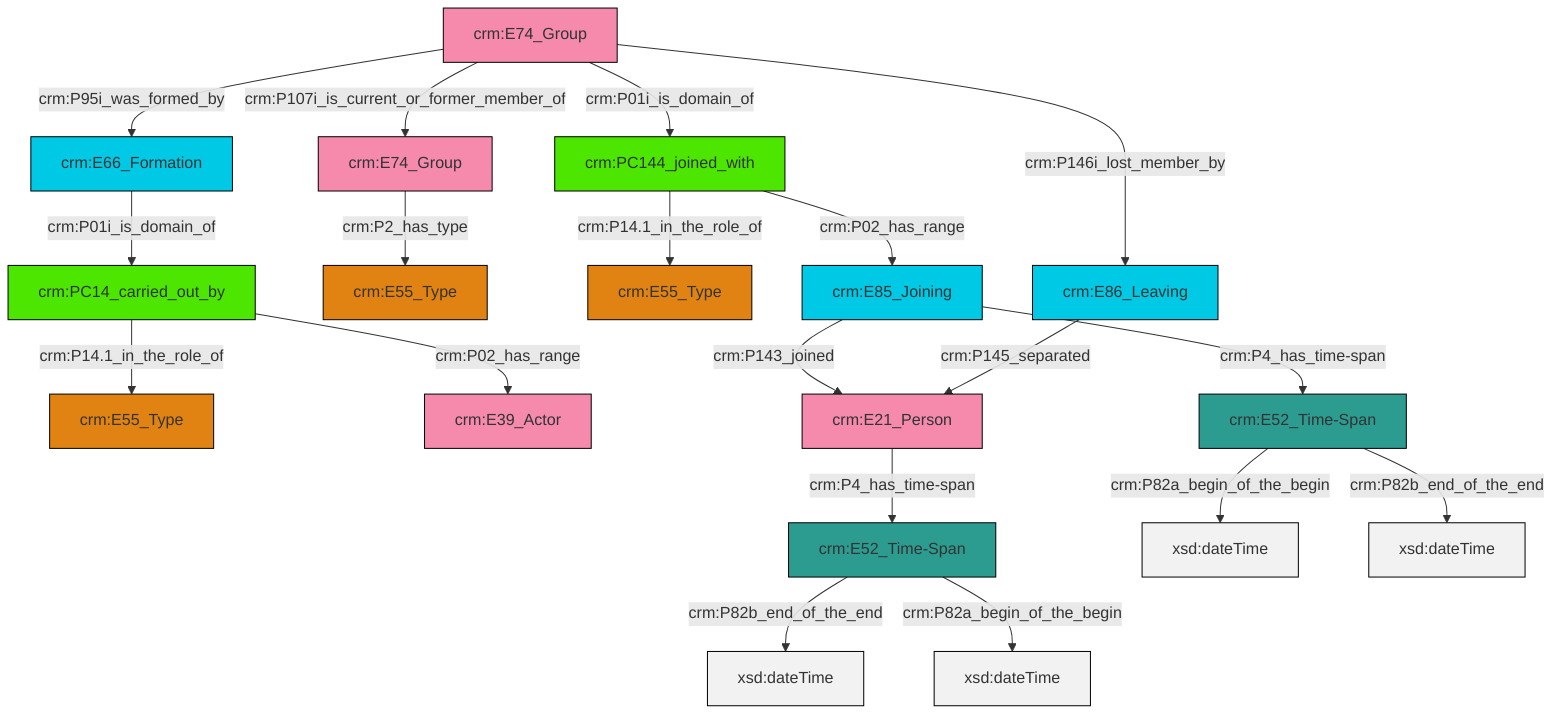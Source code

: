 graph TD
classDef Literal fill:#f2f2f2,stroke:#000000;
classDef CRM_Entity fill:#FFFFFF,stroke:#000000;
classDef Temporal_Entity fill:#00C9E6, stroke:#000000;
classDef Type fill:#E18312, stroke:#000000;
classDef Time-Span fill:#2C9C91, stroke:#000000;
classDef Appellation fill:#FFEB7F, stroke:#000000;
classDef Place fill:#008836, stroke:#000000;
classDef Persistent_Item fill:#B266B2, stroke:#000000;
classDef Conceptual_Object fill:#FFD700, stroke:#000000;
classDef Physical_Thing fill:#D2B48C, stroke:#000000;
classDef Actor fill:#f58aad, stroke:#000000;
classDef PC_Classes fill:#4ce600, stroke:#000000;
classDef Multi fill:#cccccc,stroke:#000000;

0["crm:PC14_carried_out_by"]:::PC_Classes -->|crm:P14.1_in_the_role_of| 1["crm:E55_Type"]:::Type
2["crm:E52_Time-Span"]:::Time-Span -->|crm:P82b_end_of_the_end| 3[xsd:dateTime]:::Literal
2["crm:E52_Time-Span"]:::Time-Span -->|crm:P82a_begin_of_the_begin| 7[xsd:dateTime]:::Literal
8["crm:E74_Group"]:::Actor -->|crm:P01i_is_domain_of| 9["crm:PC144_joined_with"]:::PC_Classes
0["crm:PC14_carried_out_by"]:::PC_Classes -->|crm:P02_has_range| 14["crm:E39_Actor"]:::Actor
15["crm:E74_Group"]:::Actor -->|crm:P2_has_type| 5["crm:E55_Type"]:::Type
16["crm:E85_Joining"]:::Temporal_Entity -->|crm:P143_joined| 17["crm:E21_Person"]:::Actor
16["crm:E85_Joining"]:::Temporal_Entity -->|crm:P4_has_time-span| 18["crm:E52_Time-Span"]:::Time-Span
19["crm:E66_Formation"]:::Temporal_Entity -->|crm:P01i_is_domain_of| 0["crm:PC14_carried_out_by"]:::PC_Classes
17["crm:E21_Person"]:::Actor -->|crm:P4_has_time-span| 2["crm:E52_Time-Span"]:::Time-Span
8["crm:E74_Group"]:::Actor -->|crm:P107i_is_current_or_former_member_of| 15["crm:E74_Group"]:::Actor
9["crm:PC144_joined_with"]:::PC_Classes -->|crm:P02_has_range| 16["crm:E85_Joining"]:::Temporal_Entity
21["crm:E86_Leaving"]:::Temporal_Entity -->|crm:P145_separated| 17["crm:E21_Person"]:::Actor
9["crm:PC144_joined_with"]:::PC_Classes -->|crm:P14.1_in_the_role_of| 11["crm:E55_Type"]:::Type
18["crm:E52_Time-Span"]:::Time-Span -->|crm:P82a_begin_of_the_begin| 25[xsd:dateTime]:::Literal
8["crm:E74_Group"]:::Actor -->|crm:P95i_was_formed_by| 19["crm:E66_Formation"]:::Temporal_Entity
18["crm:E52_Time-Span"]:::Time-Span -->|crm:P82b_end_of_the_end| 30[xsd:dateTime]:::Literal
8["crm:E74_Group"]:::Actor -->|crm:P146i_lost_member_by| 21["crm:E86_Leaving"]:::Temporal_Entity